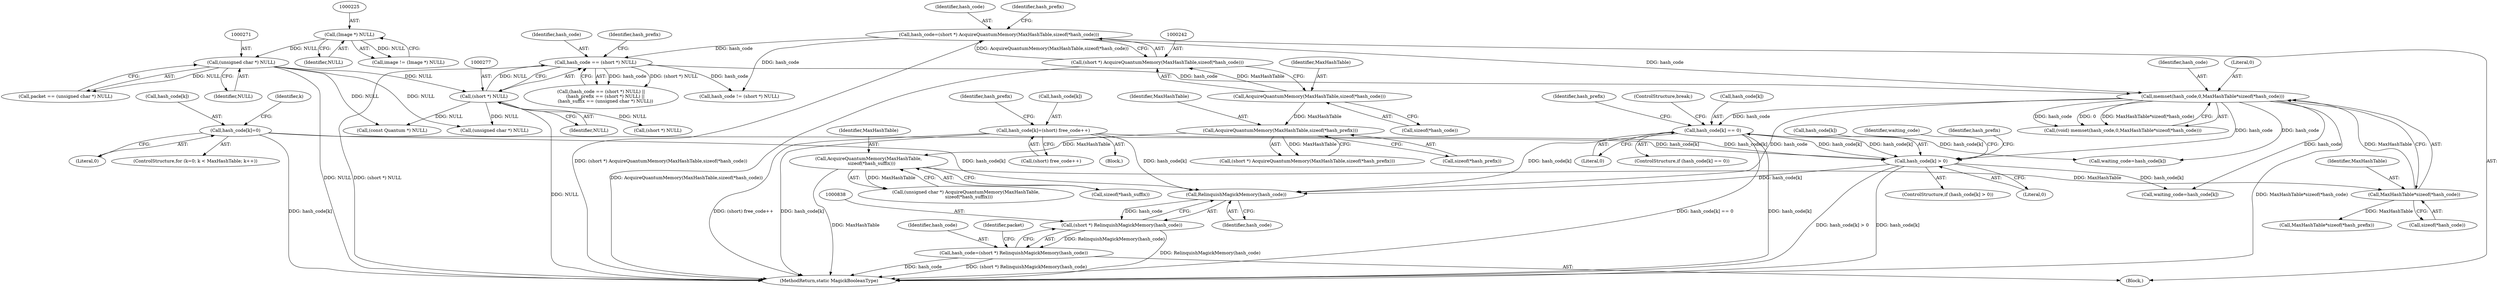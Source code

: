 digraph "0_ImageMagick6_61135001a625364e29bdce83832f043eebde7b5a_0@pointer" {
"1000839" [label="(Call,RelinquishMagickMemory(hash_code))"];
"1000662" [label="(Call,hash_code[k]=0)"];
"1000631" [label="(Call,hash_code[k]=(short) free_code++)"];
"1000589" [label="(Call,hash_code[k] == 0)"];
"1000353" [label="(Call,memset(hash_code,0,MaxHashTable*sizeof(*hash_code)))"];
"1000274" [label="(Call,hash_code == (short *) NULL)"];
"1000239" [label="(Call,hash_code=(short *) AcquireQuantumMemory(MaxHashTable,sizeof(*hash_code)))"];
"1000241" [label="(Call,(short *) AcquireQuantumMemory(MaxHashTable,sizeof(*hash_code)))"];
"1000243" [label="(Call,AcquireQuantumMemory(MaxHashTable,sizeof(*hash_code)))"];
"1000276" [label="(Call,(short *) NULL)"];
"1000270" [label="(Call,(unsigned char *) NULL)"];
"1000224" [label="(Call,(Image *) NULL)"];
"1000356" [label="(Call,MaxHashTable*sizeof(*hash_code))"];
"1000261" [label="(Call,AcquireQuantumMemory(MaxHashTable,\n    sizeof(*hash_suffix)))"];
"1000252" [label="(Call,AcquireQuantumMemory(MaxHashTable,sizeof(*hash_prefix)))"];
"1000540" [label="(Call,hash_code[k] > 0)"];
"1000837" [label="(Call,(short *) RelinquishMagickMemory(hash_code))"];
"1000835" [label="(Call,hash_code=(short *) RelinquishMagickMemory(hash_code))"];
"1000641" [label="(Identifier,hash_prefix)"];
"1000281" [label="(Identifier,hash_prefix)"];
"1000244" [label="(Identifier,MaxHashTable)"];
"1000226" [label="(Identifier,NULL)"];
"1000661" [label="(Identifier,k)"];
"1000354" [label="(Identifier,hash_code)"];
"1000249" [label="(Identifier,hash_prefix)"];
"1000259" [label="(Call,(unsigned char *) AcquireQuantumMemory(MaxHashTable,\n    sizeof(*hash_suffix)))"];
"1000294" [label="(Call,(unsigned char *) NULL)"];
"1000635" [label="(Call,(short) free_code++)"];
"1000272" [label="(Identifier,NULL)"];
"1000117" [label="(Block,)"];
"1000282" [label="(Call,(short *) NULL)"];
"1000457" [label="(Call,(const Quantum *) NULL)"];
"1000268" [label="(Call,packet == (unsigned char *) NULL)"];
"1000353" [label="(Call,memset(hash_code,0,MaxHashTable*sizeof(*hash_code)))"];
"1000588" [label="(ControlStructure,if (hash_code[k] == 0))"];
"1000539" [label="(ControlStructure,if (hash_code[k] > 0))"];
"1000273" [label="(Call,(hash_code == (short *) NULL) ||\n      (hash_prefix == (short *) NULL) ||\n      (hash_suffix == (unsigned char *) NULL))"];
"1000839" [label="(Call,RelinquishMagickMemory(hash_code))"];
"1000261" [label="(Call,AcquireQuantumMemory(MaxHashTable,\n    sizeof(*hash_suffix)))"];
"1000253" [label="(Identifier,MaxHashTable)"];
"1000840" [label="(Identifier,hash_code)"];
"1000270" [label="(Call,(unsigned char *) NULL)"];
"1000630" [label="(Block,)"];
"1000541" [label="(Call,hash_code[k])"];
"1000254" [label="(Call,sizeof(*hash_prefix))"];
"1000351" [label="(Call,(void) memset(hash_code,0,MaxHashTable*sizeof(*hash_code)))"];
"1000239" [label="(Call,hash_code=(short *) AcquireQuantumMemory(MaxHashTable,sizeof(*hash_code)))"];
"1000837" [label="(Call,(short *) RelinquishMagickMemory(hash_code))"];
"1000835" [label="(Call,hash_code=(short *) RelinquishMagickMemory(hash_code))"];
"1000355" [label="(Literal,0)"];
"1000356" [label="(Call,MaxHashTable*sizeof(*hash_code))"];
"1000357" [label="(Identifier,MaxHashTable)"];
"1000275" [label="(Identifier,hash_code)"];
"1000632" [label="(Call,hash_code[k])"];
"1000240" [label="(Identifier,hash_code)"];
"1000222" [label="(Call,image != (Image *) NULL)"];
"1000252" [label="(Call,AcquireQuantumMemory(MaxHashTable,sizeof(*hash_prefix)))"];
"1000274" [label="(Call,hash_code == (short *) NULL)"];
"1000366" [label="(Call,MaxHashTable*sizeof(*hash_prefix))"];
"1000663" [label="(Call,hash_code[k])"];
"1000589" [label="(Call,hash_code[k] == 0)"];
"1000276" [label="(Call,(short *) NULL)"];
"1000304" [label="(Call,hash_code != (short *) NULL)"];
"1000263" [label="(Call,sizeof(*hash_suffix))"];
"1000540" [label="(Call,hash_code[k] > 0)"];
"1000561" [label="(Call,waiting_code=hash_code[k])"];
"1000241" [label="(Call,(short *) AcquireQuantumMemory(MaxHashTable,sizeof(*hash_code)))"];
"1000662" [label="(Call,hash_code[k]=0)"];
"1000610" [label="(Call,waiting_code=hash_code[k])"];
"1000849" [label="(MethodReturn,static MagickBooleanType)"];
"1000653" [label="(ControlStructure,for (k=0; k < MaxHashTable; k++))"];
"1000593" [label="(Literal,0)"];
"1000544" [label="(Literal,0)"];
"1000224" [label="(Call,(Image *) NULL)"];
"1000842" [label="(Identifier,packet)"];
"1000278" [label="(Identifier,NULL)"];
"1000599" [label="(Identifier,hash_prefix)"];
"1000250" [label="(Call,(short *) AcquireQuantumMemory(MaxHashTable,sizeof(*hash_prefix)))"];
"1000245" [label="(Call,sizeof(*hash_code))"];
"1000243" [label="(Call,AcquireQuantumMemory(MaxHashTable,sizeof(*hash_code)))"];
"1000625" [label="(Identifier,waiting_code)"];
"1000631" [label="(Call,hash_code[k]=(short) free_code++)"];
"1000666" [label="(Literal,0)"];
"1000836" [label="(Identifier,hash_code)"];
"1000550" [label="(Identifier,hash_prefix)"];
"1000594" [label="(ControlStructure,break;)"];
"1000262" [label="(Identifier,MaxHashTable)"];
"1000590" [label="(Call,hash_code[k])"];
"1000358" [label="(Call,sizeof(*hash_code))"];
"1000839" -> "1000837"  [label="AST: "];
"1000839" -> "1000840"  [label="CFG: "];
"1000840" -> "1000839"  [label="AST: "];
"1000837" -> "1000839"  [label="CFG: "];
"1000839" -> "1000837"  [label="DDG: hash_code"];
"1000662" -> "1000839"  [label="DDG: hash_code[k]"];
"1000631" -> "1000839"  [label="DDG: hash_code[k]"];
"1000589" -> "1000839"  [label="DDG: hash_code[k]"];
"1000353" -> "1000839"  [label="DDG: hash_code"];
"1000540" -> "1000839"  [label="DDG: hash_code[k]"];
"1000662" -> "1000653"  [label="AST: "];
"1000662" -> "1000666"  [label="CFG: "];
"1000663" -> "1000662"  [label="AST: "];
"1000666" -> "1000662"  [label="AST: "];
"1000661" -> "1000662"  [label="CFG: "];
"1000662" -> "1000849"  [label="DDG: hash_code[k]"];
"1000662" -> "1000540"  [label="DDG: hash_code[k]"];
"1000631" -> "1000630"  [label="AST: "];
"1000631" -> "1000635"  [label="CFG: "];
"1000632" -> "1000631"  [label="AST: "];
"1000635" -> "1000631"  [label="AST: "];
"1000641" -> "1000631"  [label="CFG: "];
"1000631" -> "1000849"  [label="DDG: hash_code[k]"];
"1000631" -> "1000849"  [label="DDG: (short) free_code++"];
"1000631" -> "1000540"  [label="DDG: hash_code[k]"];
"1000589" -> "1000588"  [label="AST: "];
"1000589" -> "1000593"  [label="CFG: "];
"1000590" -> "1000589"  [label="AST: "];
"1000593" -> "1000589"  [label="AST: "];
"1000594" -> "1000589"  [label="CFG: "];
"1000599" -> "1000589"  [label="CFG: "];
"1000589" -> "1000849"  [label="DDG: hash_code[k] == 0"];
"1000589" -> "1000849"  [label="DDG: hash_code[k]"];
"1000589" -> "1000540"  [label="DDG: hash_code[k]"];
"1000353" -> "1000589"  [label="DDG: hash_code"];
"1000540" -> "1000589"  [label="DDG: hash_code[k]"];
"1000589" -> "1000610"  [label="DDG: hash_code[k]"];
"1000353" -> "1000351"  [label="AST: "];
"1000353" -> "1000356"  [label="CFG: "];
"1000354" -> "1000353"  [label="AST: "];
"1000355" -> "1000353"  [label="AST: "];
"1000356" -> "1000353"  [label="AST: "];
"1000351" -> "1000353"  [label="CFG: "];
"1000353" -> "1000849"  [label="DDG: MaxHashTable*sizeof(*hash_code)"];
"1000353" -> "1000351"  [label="DDG: hash_code"];
"1000353" -> "1000351"  [label="DDG: 0"];
"1000353" -> "1000351"  [label="DDG: MaxHashTable*sizeof(*hash_code)"];
"1000274" -> "1000353"  [label="DDG: hash_code"];
"1000239" -> "1000353"  [label="DDG: hash_code"];
"1000356" -> "1000353"  [label="DDG: MaxHashTable"];
"1000353" -> "1000540"  [label="DDG: hash_code"];
"1000353" -> "1000561"  [label="DDG: hash_code"];
"1000353" -> "1000610"  [label="DDG: hash_code"];
"1000274" -> "1000273"  [label="AST: "];
"1000274" -> "1000276"  [label="CFG: "];
"1000275" -> "1000274"  [label="AST: "];
"1000276" -> "1000274"  [label="AST: "];
"1000281" -> "1000274"  [label="CFG: "];
"1000273" -> "1000274"  [label="CFG: "];
"1000274" -> "1000849"  [label="DDG: (short *) NULL"];
"1000274" -> "1000273"  [label="DDG: hash_code"];
"1000274" -> "1000273"  [label="DDG: (short *) NULL"];
"1000239" -> "1000274"  [label="DDG: hash_code"];
"1000276" -> "1000274"  [label="DDG: NULL"];
"1000274" -> "1000304"  [label="DDG: hash_code"];
"1000239" -> "1000117"  [label="AST: "];
"1000239" -> "1000241"  [label="CFG: "];
"1000240" -> "1000239"  [label="AST: "];
"1000241" -> "1000239"  [label="AST: "];
"1000249" -> "1000239"  [label="CFG: "];
"1000239" -> "1000849"  [label="DDG: (short *) AcquireQuantumMemory(MaxHashTable,sizeof(*hash_code))"];
"1000241" -> "1000239"  [label="DDG: AcquireQuantumMemory(MaxHashTable,sizeof(*hash_code))"];
"1000239" -> "1000304"  [label="DDG: hash_code"];
"1000241" -> "1000243"  [label="CFG: "];
"1000242" -> "1000241"  [label="AST: "];
"1000243" -> "1000241"  [label="AST: "];
"1000241" -> "1000849"  [label="DDG: AcquireQuantumMemory(MaxHashTable,sizeof(*hash_code))"];
"1000243" -> "1000241"  [label="DDG: MaxHashTable"];
"1000243" -> "1000245"  [label="CFG: "];
"1000244" -> "1000243"  [label="AST: "];
"1000245" -> "1000243"  [label="AST: "];
"1000243" -> "1000252"  [label="DDG: MaxHashTable"];
"1000276" -> "1000278"  [label="CFG: "];
"1000277" -> "1000276"  [label="AST: "];
"1000278" -> "1000276"  [label="AST: "];
"1000276" -> "1000849"  [label="DDG: NULL"];
"1000270" -> "1000276"  [label="DDG: NULL"];
"1000276" -> "1000282"  [label="DDG: NULL"];
"1000276" -> "1000294"  [label="DDG: NULL"];
"1000276" -> "1000457"  [label="DDG: NULL"];
"1000270" -> "1000268"  [label="AST: "];
"1000270" -> "1000272"  [label="CFG: "];
"1000271" -> "1000270"  [label="AST: "];
"1000272" -> "1000270"  [label="AST: "];
"1000268" -> "1000270"  [label="CFG: "];
"1000270" -> "1000849"  [label="DDG: NULL"];
"1000270" -> "1000268"  [label="DDG: NULL"];
"1000224" -> "1000270"  [label="DDG: NULL"];
"1000270" -> "1000294"  [label="DDG: NULL"];
"1000270" -> "1000457"  [label="DDG: NULL"];
"1000224" -> "1000222"  [label="AST: "];
"1000224" -> "1000226"  [label="CFG: "];
"1000225" -> "1000224"  [label="AST: "];
"1000226" -> "1000224"  [label="AST: "];
"1000222" -> "1000224"  [label="CFG: "];
"1000224" -> "1000222"  [label="DDG: NULL"];
"1000356" -> "1000358"  [label="CFG: "];
"1000357" -> "1000356"  [label="AST: "];
"1000358" -> "1000356"  [label="AST: "];
"1000261" -> "1000356"  [label="DDG: MaxHashTable"];
"1000356" -> "1000366"  [label="DDG: MaxHashTable"];
"1000261" -> "1000259"  [label="AST: "];
"1000261" -> "1000263"  [label="CFG: "];
"1000262" -> "1000261"  [label="AST: "];
"1000263" -> "1000261"  [label="AST: "];
"1000259" -> "1000261"  [label="CFG: "];
"1000261" -> "1000849"  [label="DDG: MaxHashTable"];
"1000261" -> "1000259"  [label="DDG: MaxHashTable"];
"1000252" -> "1000261"  [label="DDG: MaxHashTable"];
"1000252" -> "1000250"  [label="AST: "];
"1000252" -> "1000254"  [label="CFG: "];
"1000253" -> "1000252"  [label="AST: "];
"1000254" -> "1000252"  [label="AST: "];
"1000250" -> "1000252"  [label="CFG: "];
"1000252" -> "1000250"  [label="DDG: MaxHashTable"];
"1000540" -> "1000539"  [label="AST: "];
"1000540" -> "1000544"  [label="CFG: "];
"1000541" -> "1000540"  [label="AST: "];
"1000544" -> "1000540"  [label="AST: "];
"1000550" -> "1000540"  [label="CFG: "];
"1000625" -> "1000540"  [label="CFG: "];
"1000540" -> "1000849"  [label="DDG: hash_code[k] > 0"];
"1000540" -> "1000849"  [label="DDG: hash_code[k]"];
"1000540" -> "1000561"  [label="DDG: hash_code[k]"];
"1000837" -> "1000835"  [label="AST: "];
"1000838" -> "1000837"  [label="AST: "];
"1000835" -> "1000837"  [label="CFG: "];
"1000837" -> "1000849"  [label="DDG: RelinquishMagickMemory(hash_code)"];
"1000837" -> "1000835"  [label="DDG: RelinquishMagickMemory(hash_code)"];
"1000835" -> "1000117"  [label="AST: "];
"1000836" -> "1000835"  [label="AST: "];
"1000842" -> "1000835"  [label="CFG: "];
"1000835" -> "1000849"  [label="DDG: hash_code"];
"1000835" -> "1000849"  [label="DDG: (short *) RelinquishMagickMemory(hash_code)"];
}
